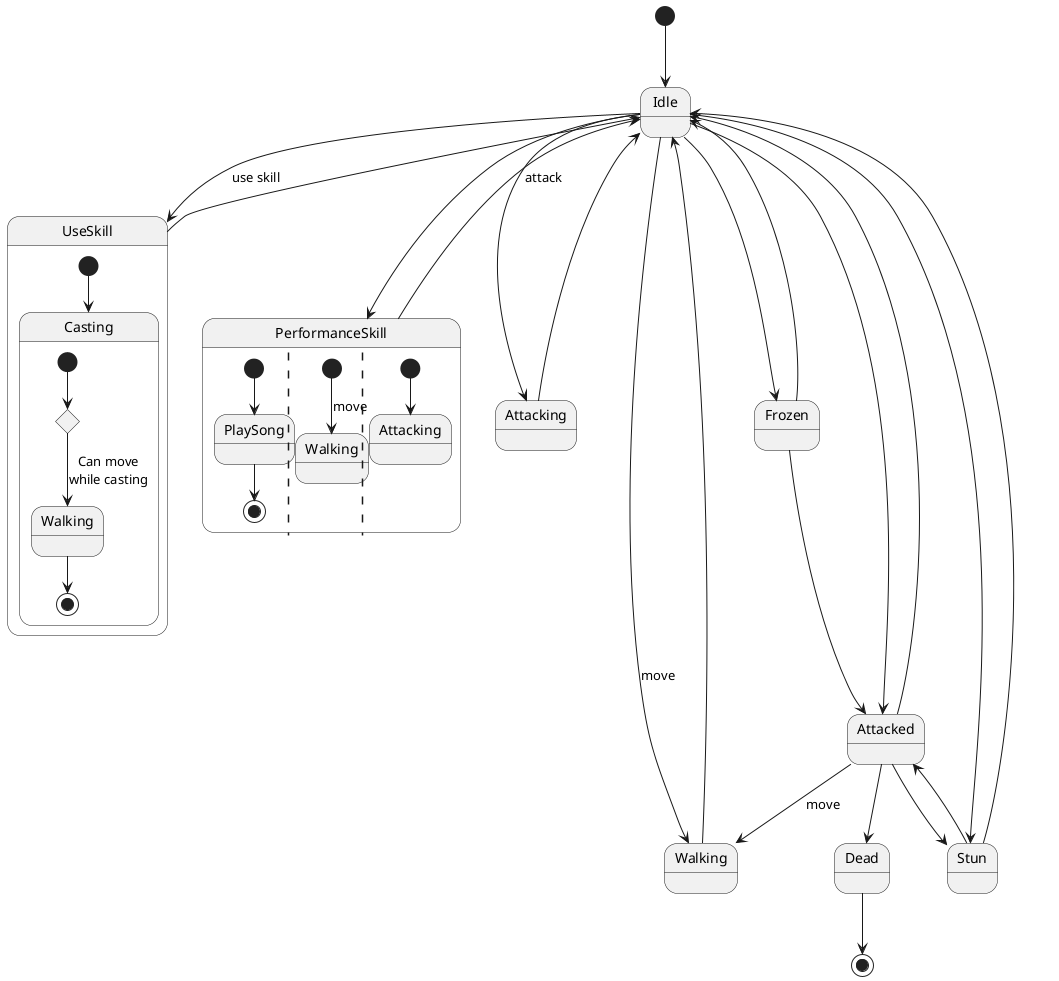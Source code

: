 @startuml
'https://plantuml.com/state-diagram


[*] --> Idle
Idle --> UseSkill : use skill
Idle --> PerformanceSkill
Idle --> Attacking : attack
Idle --> Walking : move
Idle --> Attacked
Idle --> Frozen
Idle --> Stun


state UseSkill {
    [*] --> Casting
    state Casting {

    state "Walking" as Walking2
    state CanMoveWhileCasting <<choice>>
    [*] --> CanMoveWhileCasting
    CanMoveWhileCasting --> Walking2 :Can move\nwhile casting
    Walking2 --> [*]
    }
}
UseSkill --> Idle

state PerformanceSkill {
    [*] --> PlaySong
    PlaySong --> [*]
    ||
    state "Walking" as Walking3
    [*] --> Walking3 : move
    ||
    state "Attacking" as Attacking2
    [*] --> Attacking2
}
PerformanceSkill --> Idle
Attacking --> Idle
Attacked --> Walking : move
Walking --> Idle
Attacked --> Idle
Frozen --> Idle
Frozen --> Attacked
Stun --> Idle
Stun --> Attacked
Attacked --> Stun
Attacked --> Dead
Dead --> [*]
@enduml